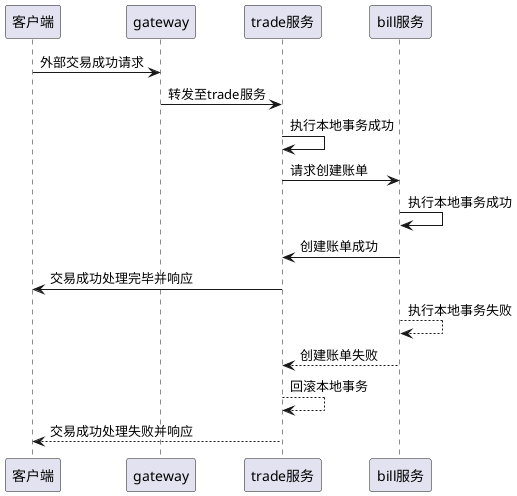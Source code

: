 @startuml
客户端 -> gateway: 外部交易成功请求
gateway -> trade服务: 转发至trade服务
trade服务 -> trade服务: 执行本地事务成功
trade服务 -> bill服务: 请求创建账单
bill服务 -> bill服务: 执行本地事务成功
bill服务 -> trade服务: 创建账单成功
trade服务 -> 客户端: 交易成功处理完毕并响应
bill服务 --> bill服务: 执行本地事务失败
bill服务 --> trade服务: 创建账单失败
trade服务 --> trade服务: 回滚本地事务
trade服务 --> 客户端: 交易成功处理失败并响应
@enduml